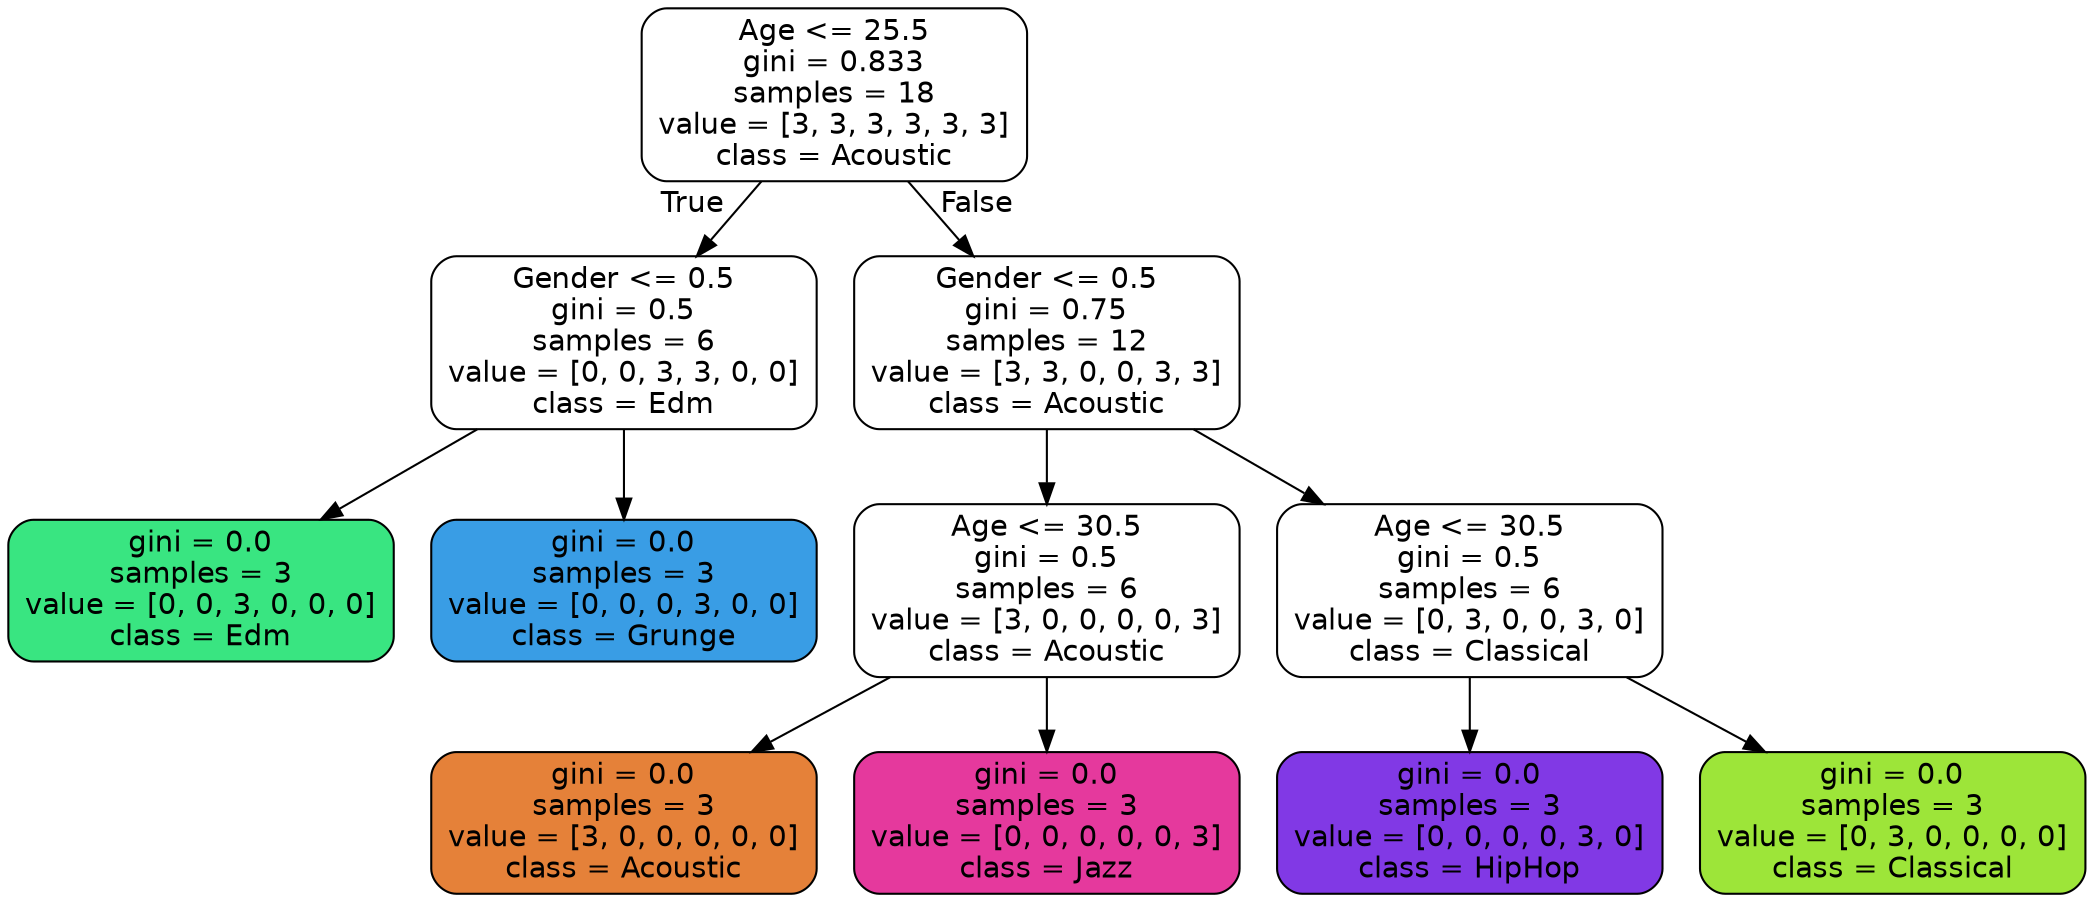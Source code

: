 digraph Tree {
node [shape=box, style="filled, rounded", color="black", fontname=helvetica] ;
edge [fontname=helvetica] ;
0 [label="Age <= 25.5\ngini = 0.833\nsamples = 18\nvalue = [3, 3, 3, 3, 3, 3]\nclass = Acoustic", fillcolor="#e5813900"] ;
1 [label="Gender <= 0.5\ngini = 0.5\nsamples = 6\nvalue = [0, 0, 3, 3, 0, 0]\nclass = Edm", fillcolor="#39e58100"] ;
0 -> 1 [labeldistance=2.5, labelangle=45, headlabel="True"] ;
2 [label="gini = 0.0\nsamples = 3\nvalue = [0, 0, 3, 0, 0, 0]\nclass = Edm", fillcolor="#39e581ff"] ;
1 -> 2 ;
3 [label="gini = 0.0\nsamples = 3\nvalue = [0, 0, 0, 3, 0, 0]\nclass = Grunge", fillcolor="#399de5ff"] ;
1 -> 3 ;
4 [label="Gender <= 0.5\ngini = 0.75\nsamples = 12\nvalue = [3, 3, 0, 0, 3, 3]\nclass = Acoustic", fillcolor="#e5813900"] ;
0 -> 4 [labeldistance=2.5, labelangle=-45, headlabel="False"] ;
5 [label="Age <= 30.5\ngini = 0.5\nsamples = 6\nvalue = [3, 0, 0, 0, 0, 3]\nclass = Acoustic", fillcolor="#e5813900"] ;
4 -> 5 ;
6 [label="gini = 0.0\nsamples = 3\nvalue = [3, 0, 0, 0, 0, 0]\nclass = Acoustic", fillcolor="#e58139ff"] ;
5 -> 6 ;
7 [label="gini = 0.0\nsamples = 3\nvalue = [0, 0, 0, 0, 0, 3]\nclass = Jazz", fillcolor="#e5399dff"] ;
5 -> 7 ;
8 [label="Age <= 30.5\ngini = 0.5\nsamples = 6\nvalue = [0, 3, 0, 0, 3, 0]\nclass = Classical", fillcolor="#9de53900"] ;
4 -> 8 ;
9 [label="gini = 0.0\nsamples = 3\nvalue = [0, 0, 0, 0, 3, 0]\nclass = HipHop", fillcolor="#8139e5ff"] ;
8 -> 9 ;
10 [label="gini = 0.0\nsamples = 3\nvalue = [0, 3, 0, 0, 0, 0]\nclass = Classical", fillcolor="#9de539ff"] ;
8 -> 10 ;
}